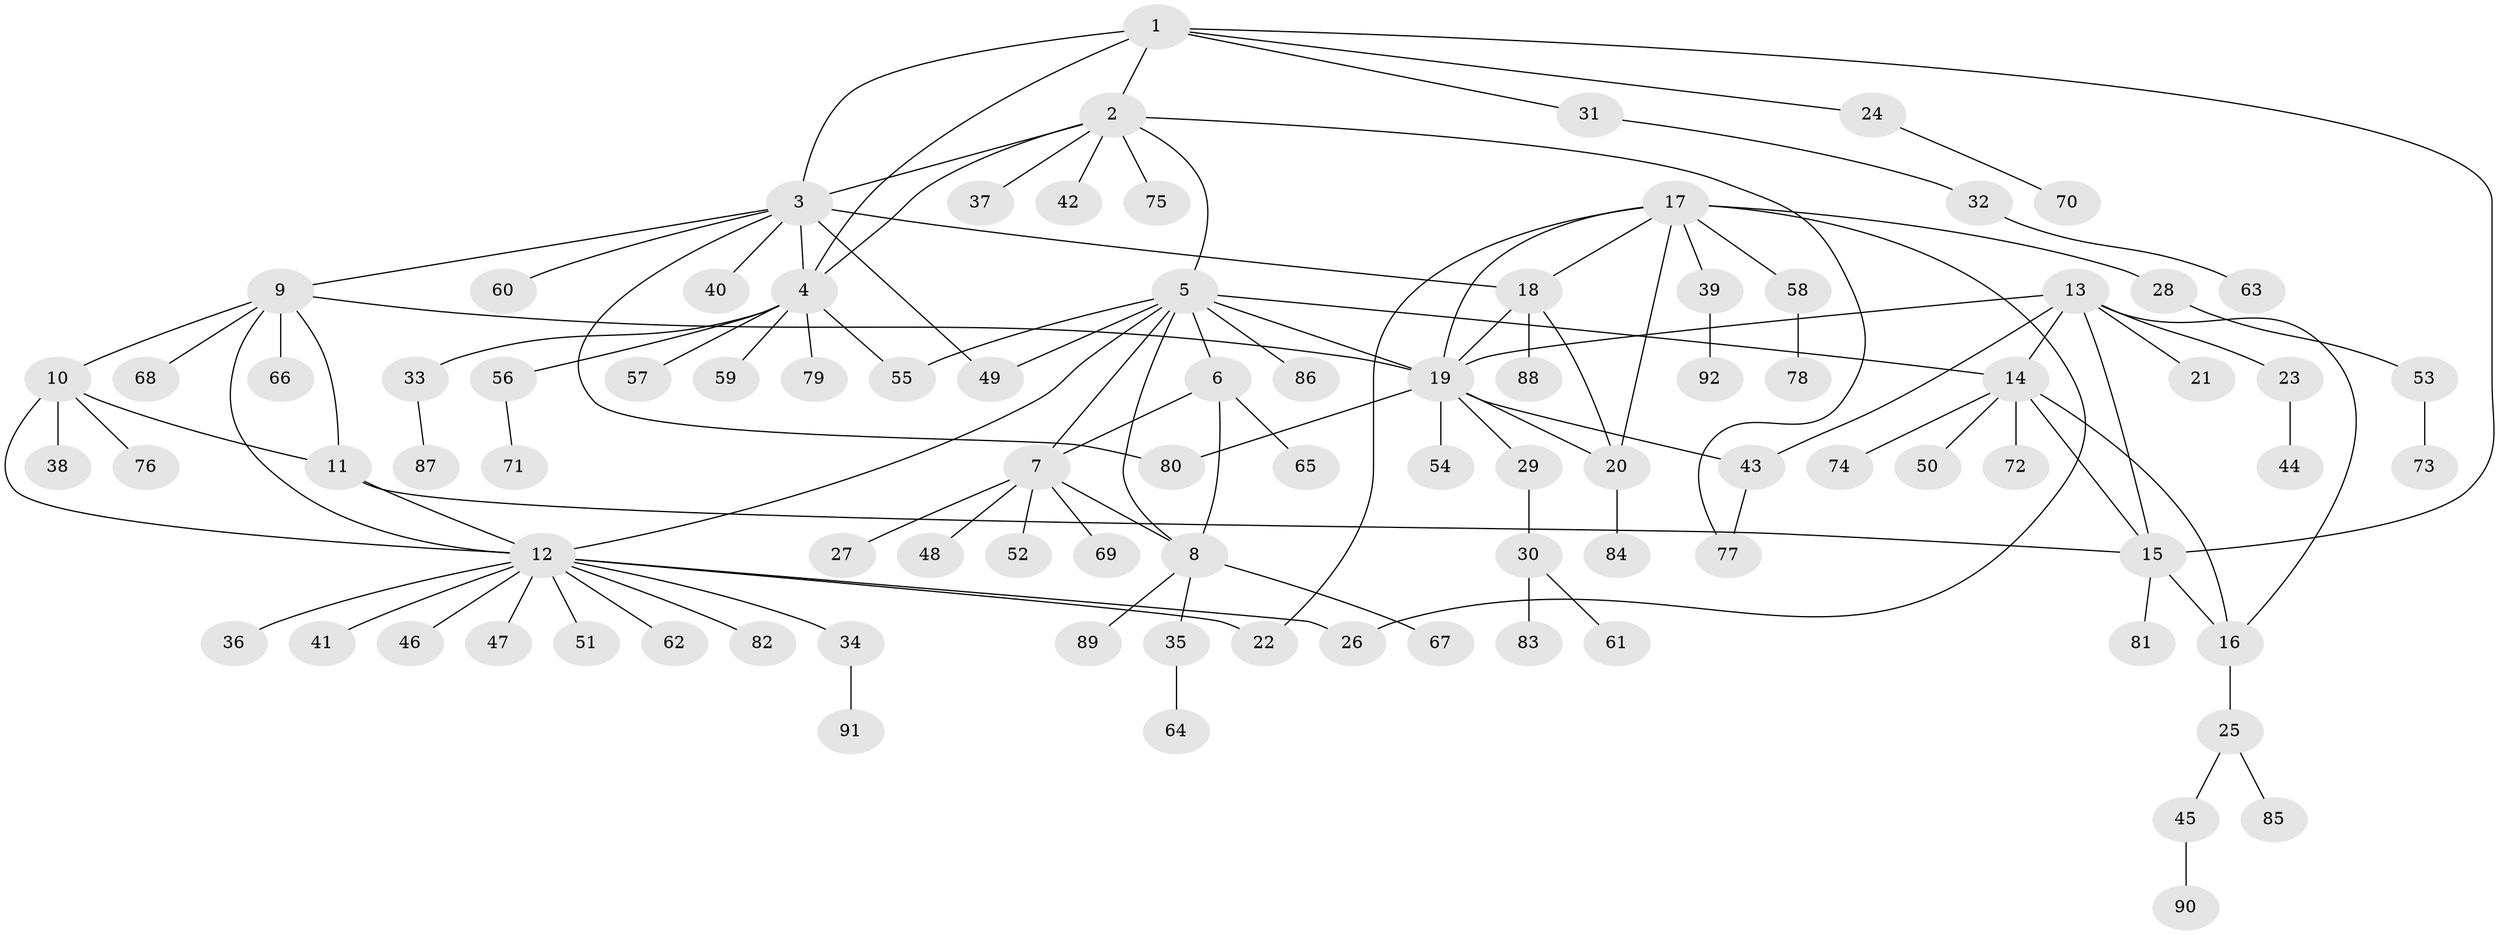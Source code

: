 // Generated by graph-tools (version 1.1) at 2025/50/03/09/25 03:50:42]
// undirected, 92 vertices, 119 edges
graph export_dot {
graph [start="1"]
  node [color=gray90,style=filled];
  1;
  2;
  3;
  4;
  5;
  6;
  7;
  8;
  9;
  10;
  11;
  12;
  13;
  14;
  15;
  16;
  17;
  18;
  19;
  20;
  21;
  22;
  23;
  24;
  25;
  26;
  27;
  28;
  29;
  30;
  31;
  32;
  33;
  34;
  35;
  36;
  37;
  38;
  39;
  40;
  41;
  42;
  43;
  44;
  45;
  46;
  47;
  48;
  49;
  50;
  51;
  52;
  53;
  54;
  55;
  56;
  57;
  58;
  59;
  60;
  61;
  62;
  63;
  64;
  65;
  66;
  67;
  68;
  69;
  70;
  71;
  72;
  73;
  74;
  75;
  76;
  77;
  78;
  79;
  80;
  81;
  82;
  83;
  84;
  85;
  86;
  87;
  88;
  89;
  90;
  91;
  92;
  1 -- 2;
  1 -- 3;
  1 -- 4;
  1 -- 15;
  1 -- 24;
  1 -- 31;
  2 -- 3;
  2 -- 4;
  2 -- 5;
  2 -- 37;
  2 -- 42;
  2 -- 75;
  2 -- 77;
  3 -- 4;
  3 -- 9;
  3 -- 18;
  3 -- 40;
  3 -- 49;
  3 -- 60;
  3 -- 80;
  4 -- 33;
  4 -- 55;
  4 -- 56;
  4 -- 57;
  4 -- 59;
  4 -- 79;
  5 -- 6;
  5 -- 7;
  5 -- 8;
  5 -- 12;
  5 -- 14;
  5 -- 19;
  5 -- 49;
  5 -- 55;
  5 -- 86;
  6 -- 7;
  6 -- 8;
  6 -- 65;
  7 -- 8;
  7 -- 27;
  7 -- 48;
  7 -- 52;
  7 -- 69;
  8 -- 35;
  8 -- 67;
  8 -- 89;
  9 -- 10;
  9 -- 11;
  9 -- 12;
  9 -- 19;
  9 -- 66;
  9 -- 68;
  10 -- 11;
  10 -- 12;
  10 -- 38;
  10 -- 76;
  11 -- 12;
  11 -- 15;
  12 -- 22;
  12 -- 26;
  12 -- 34;
  12 -- 36;
  12 -- 41;
  12 -- 46;
  12 -- 47;
  12 -- 51;
  12 -- 62;
  12 -- 82;
  13 -- 14;
  13 -- 15;
  13 -- 16;
  13 -- 19;
  13 -- 21;
  13 -- 23;
  13 -- 43;
  14 -- 15;
  14 -- 16;
  14 -- 50;
  14 -- 72;
  14 -- 74;
  15 -- 16;
  15 -- 81;
  16 -- 25;
  17 -- 18;
  17 -- 19;
  17 -- 20;
  17 -- 22;
  17 -- 26;
  17 -- 28;
  17 -- 39;
  17 -- 58;
  18 -- 19;
  18 -- 20;
  18 -- 88;
  19 -- 20;
  19 -- 29;
  19 -- 43;
  19 -- 54;
  19 -- 80;
  20 -- 84;
  23 -- 44;
  24 -- 70;
  25 -- 45;
  25 -- 85;
  28 -- 53;
  29 -- 30;
  30 -- 61;
  30 -- 83;
  31 -- 32;
  32 -- 63;
  33 -- 87;
  34 -- 91;
  35 -- 64;
  39 -- 92;
  43 -- 77;
  45 -- 90;
  53 -- 73;
  56 -- 71;
  58 -- 78;
}

